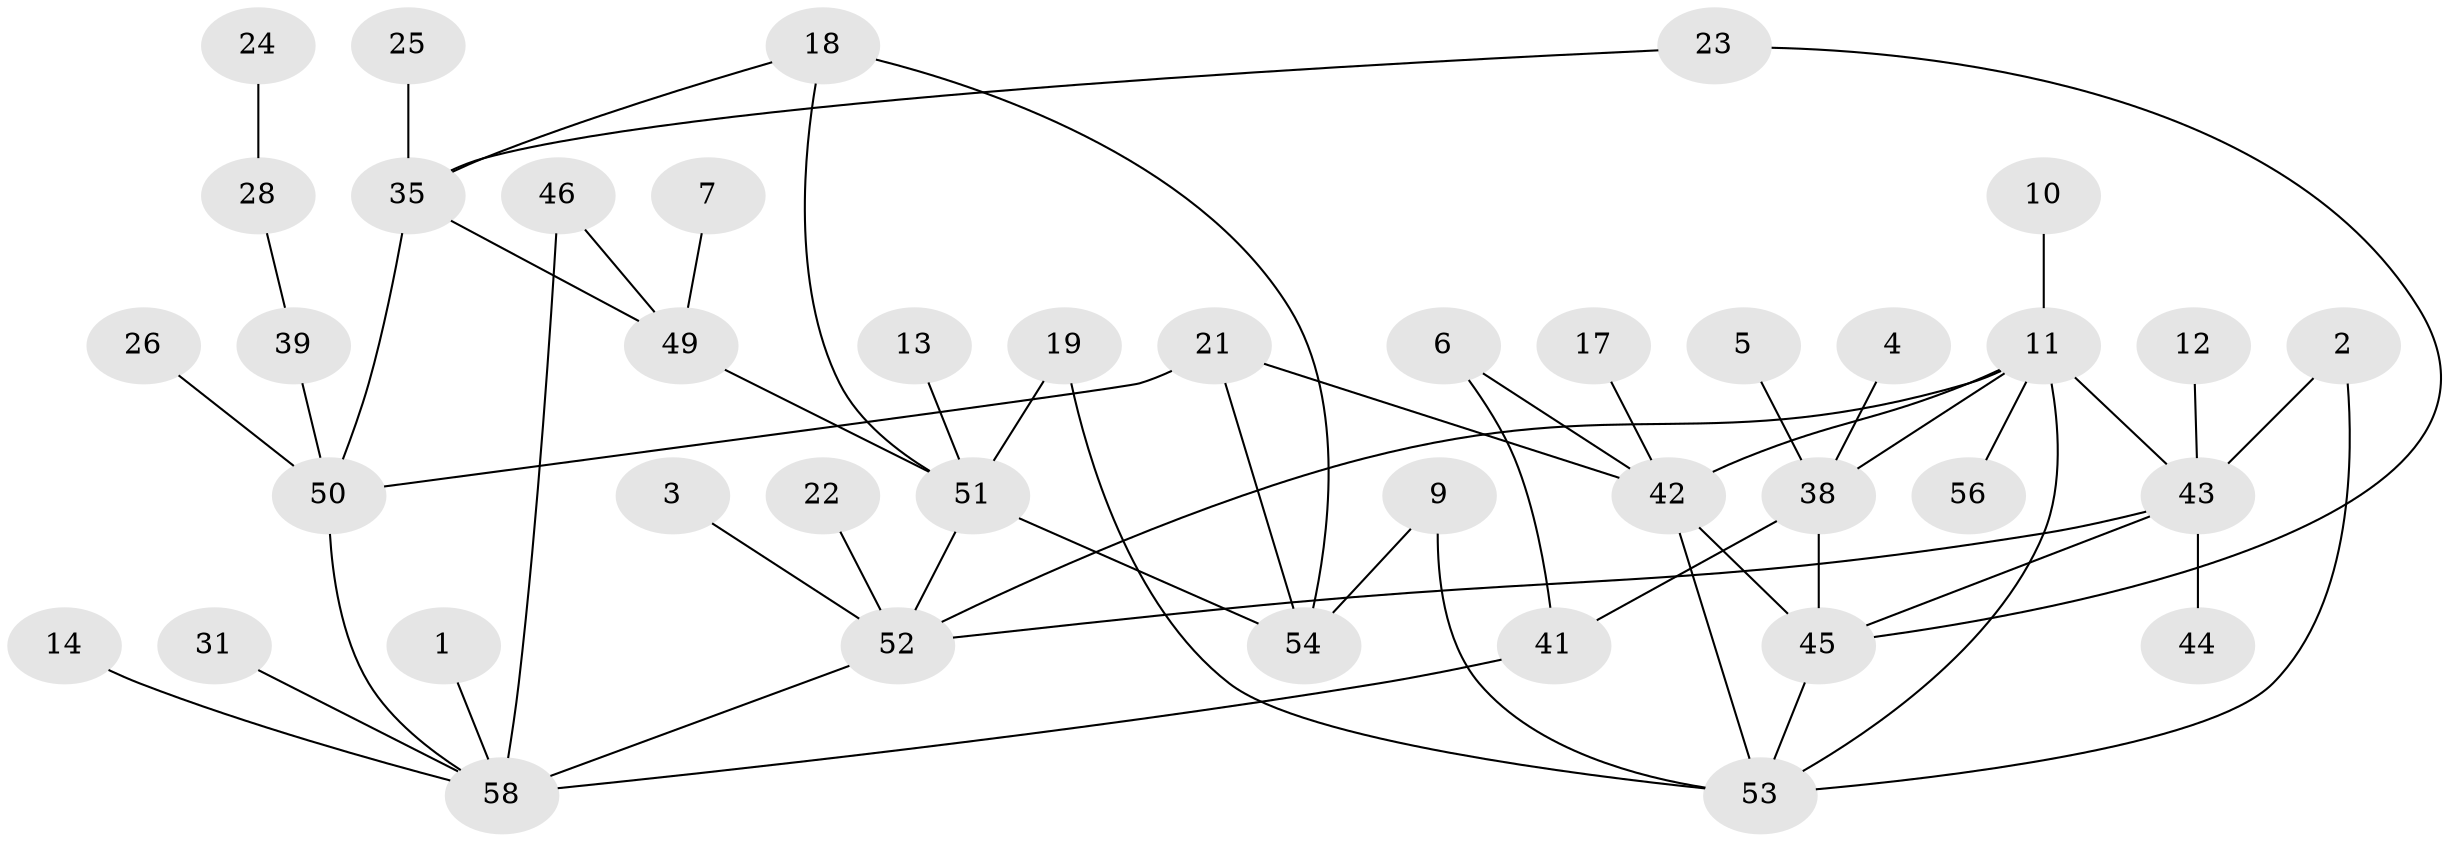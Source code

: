 // original degree distribution, {1: 0.33620689655172414, 2: 0.22413793103448276, 4: 0.07758620689655173, 3: 0.1724137931034483, 5: 0.07758620689655173, 0: 0.11206896551724138}
// Generated by graph-tools (version 1.1) at 2025/25/03/09/25 03:25:23]
// undirected, 41 vertices, 57 edges
graph export_dot {
graph [start="1"]
  node [color=gray90,style=filled];
  1;
  2;
  3;
  4;
  5;
  6;
  7;
  9;
  10;
  11;
  12;
  13;
  14;
  17;
  18;
  19;
  21;
  22;
  23;
  24;
  25;
  26;
  28;
  31;
  35;
  38;
  39;
  41;
  42;
  43;
  44;
  45;
  46;
  49;
  50;
  51;
  52;
  53;
  54;
  56;
  58;
  1 -- 58 [weight=1.0];
  2 -- 43 [weight=1.0];
  2 -- 53 [weight=1.0];
  3 -- 52 [weight=1.0];
  4 -- 38 [weight=1.0];
  5 -- 38 [weight=1.0];
  6 -- 41 [weight=1.0];
  6 -- 42 [weight=1.0];
  7 -- 49 [weight=1.0];
  9 -- 53 [weight=1.0];
  9 -- 54 [weight=1.0];
  10 -- 11 [weight=1.0];
  11 -- 38 [weight=1.0];
  11 -- 42 [weight=1.0];
  11 -- 43 [weight=1.0];
  11 -- 52 [weight=1.0];
  11 -- 53 [weight=1.0];
  11 -- 56 [weight=1.0];
  12 -- 43 [weight=1.0];
  13 -- 51 [weight=1.0];
  14 -- 58 [weight=1.0];
  17 -- 42 [weight=1.0];
  18 -- 35 [weight=1.0];
  18 -- 51 [weight=1.0];
  18 -- 54 [weight=1.0];
  19 -- 51 [weight=1.0];
  19 -- 53 [weight=1.0];
  21 -- 42 [weight=1.0];
  21 -- 50 [weight=1.0];
  21 -- 54 [weight=1.0];
  22 -- 52 [weight=1.0];
  23 -- 35 [weight=1.0];
  23 -- 45 [weight=1.0];
  24 -- 28 [weight=1.0];
  25 -- 35 [weight=1.0];
  26 -- 50 [weight=1.0];
  28 -- 39 [weight=1.0];
  31 -- 58 [weight=1.0];
  35 -- 49 [weight=1.0];
  35 -- 50 [weight=1.0];
  38 -- 41 [weight=1.0];
  38 -- 45 [weight=1.0];
  39 -- 50 [weight=1.0];
  41 -- 58 [weight=2.0];
  42 -- 45 [weight=1.0];
  42 -- 53 [weight=1.0];
  43 -- 44 [weight=1.0];
  43 -- 45 [weight=1.0];
  43 -- 52 [weight=1.0];
  45 -- 53 [weight=1.0];
  46 -- 49 [weight=1.0];
  46 -- 58 [weight=1.0];
  49 -- 51 [weight=1.0];
  50 -- 58 [weight=1.0];
  51 -- 52 [weight=1.0];
  51 -- 54 [weight=1.0];
  52 -- 58 [weight=1.0];
}
